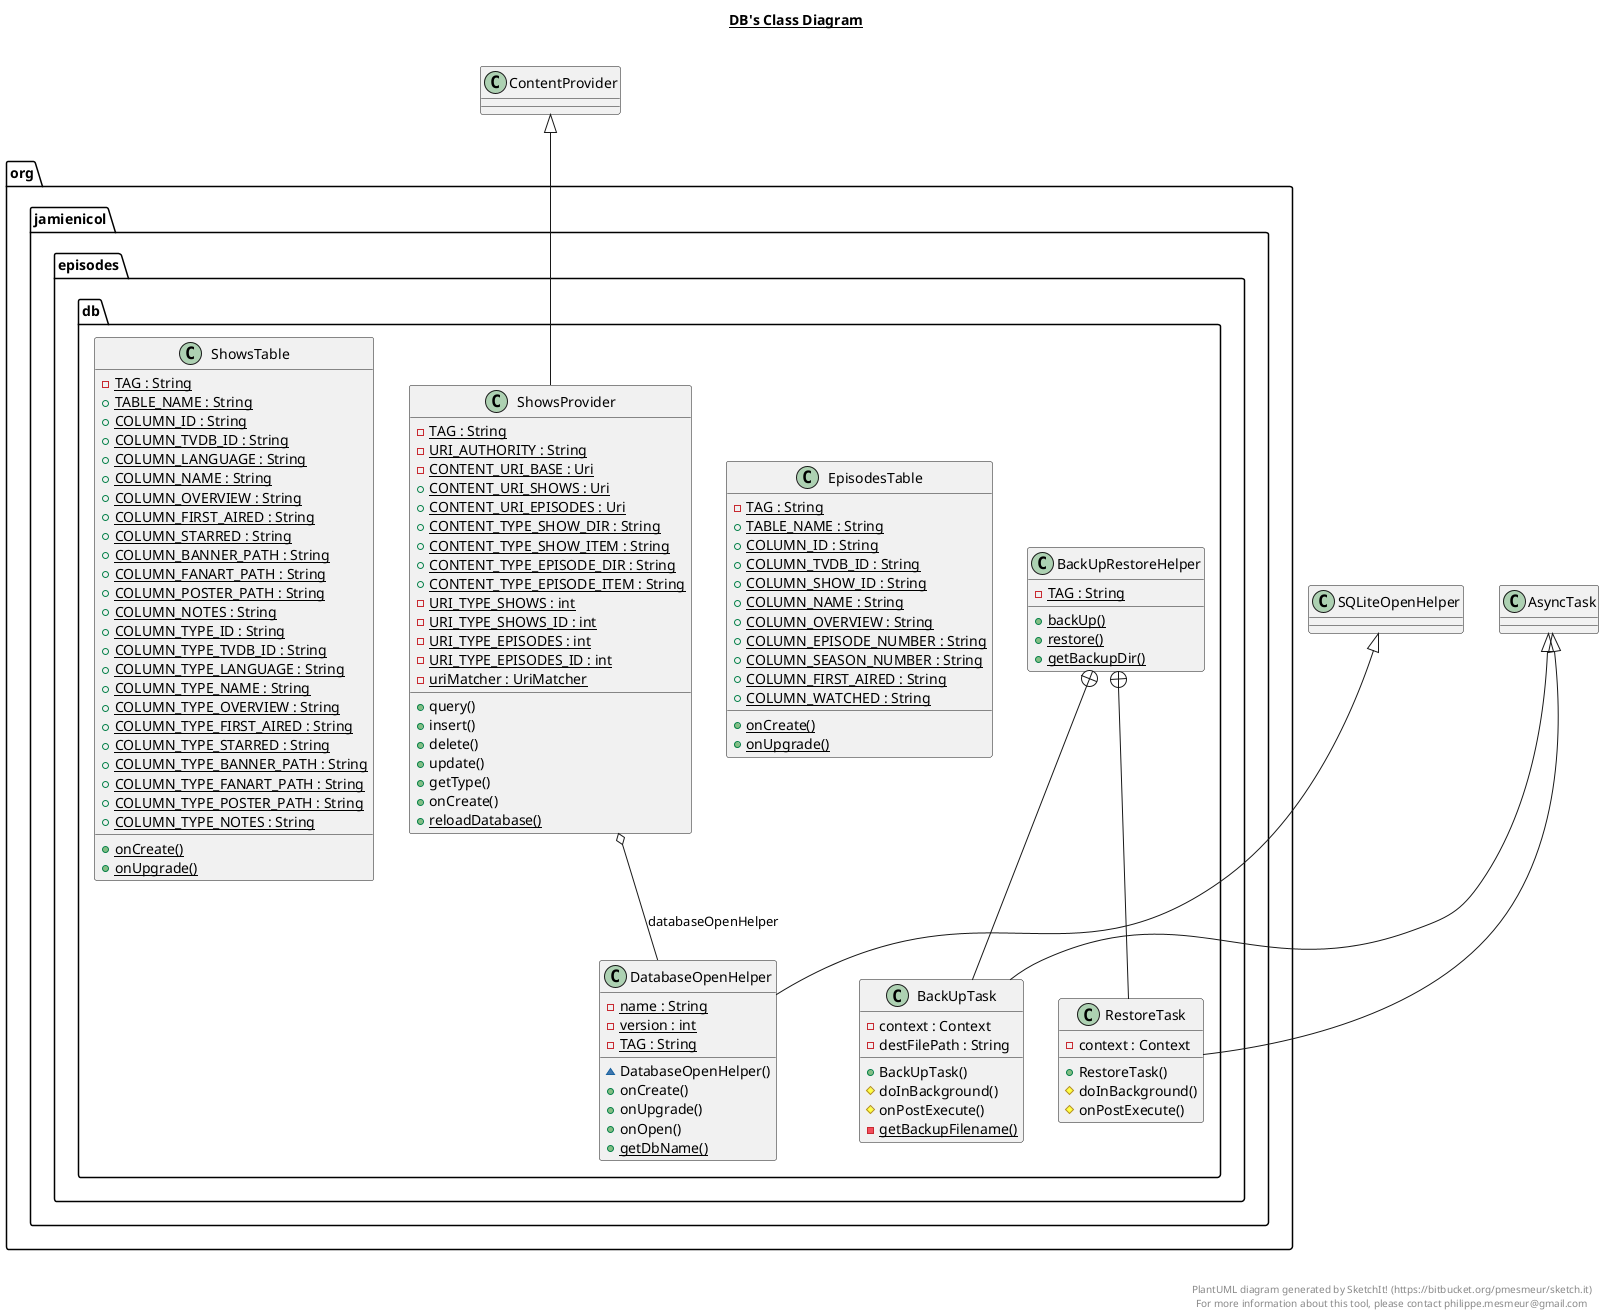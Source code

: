 @startuml

title __DB's Class Diagram__\n

  package org.jamienicol.episodes {
    package org.jamienicol.episodes.db {
      class BackUpRestoreHelper {
          {static} - TAG : String
          {static} + backUp()
          {static} + restore()
          {static} + getBackupDir()
      }
    }
  }
  

  package org.jamienicol.episodes {
    package org.jamienicol.episodes.db {
      class BackUpTask {
          - context : Context
          - destFilePath : String
          + BackUpTask()
          # doInBackground()
          # onPostExecute()
          {static} - getBackupFilename()
      }
    }
  }
  

  package org.jamienicol.episodes {
    package org.jamienicol.episodes.db {
      class RestoreTask {
          - context : Context
          + RestoreTask()
          # doInBackground()
          # onPostExecute()
      }
    }
  }
  

  package org.jamienicol.episodes {
    package org.jamienicol.episodes.db {
      class DatabaseOpenHelper {
          {static} - name : String
          {static} - version : int
          {static} - TAG : String
          ~ DatabaseOpenHelper()
          + onCreate()
          + onUpgrade()
          + onOpen()
          {static} + getDbName()
      }
    }
  }
  

  package org.jamienicol.episodes {
    package org.jamienicol.episodes.db {
      class EpisodesTable {
          {static} - TAG : String
          {static} + TABLE_NAME : String
          {static} + COLUMN_ID : String
          {static} + COLUMN_TVDB_ID : String
          {static} + COLUMN_SHOW_ID : String
          {static} + COLUMN_NAME : String
          {static} + COLUMN_OVERVIEW : String
          {static} + COLUMN_EPISODE_NUMBER : String
          {static} + COLUMN_SEASON_NUMBER : String
          {static} + COLUMN_FIRST_AIRED : String
          {static} + COLUMN_WATCHED : String
          {static} + onCreate()
          {static} + onUpgrade()
      }
    }
  }
  

  package org.jamienicol.episodes {
    package org.jamienicol.episodes.db {
      class ShowsProvider {
          {static} - TAG : String
          {static} - URI_AUTHORITY : String
          {static} - CONTENT_URI_BASE : Uri
          {static} + CONTENT_URI_SHOWS : Uri
          {static} + CONTENT_URI_EPISODES : Uri
          {static} + CONTENT_TYPE_SHOW_DIR : String
          {static} + CONTENT_TYPE_SHOW_ITEM : String
          {static} + CONTENT_TYPE_EPISODE_DIR : String
          {static} + CONTENT_TYPE_EPISODE_ITEM : String
          {static} - URI_TYPE_SHOWS : int
          {static} - URI_TYPE_SHOWS_ID : int
          {static} - URI_TYPE_EPISODES : int
          {static} - URI_TYPE_EPISODES_ID : int
          {static} - uriMatcher : UriMatcher
          + query()
          + insert()
          + delete()
          + update()
          + getType()
          + onCreate()
          {static} + reloadDatabase()
      }
    }
  }
  

  package org.jamienicol.episodes {
    package org.jamienicol.episodes.db {
      class ShowsTable {
          {static} - TAG : String
          {static} + TABLE_NAME : String
          {static} + COLUMN_ID : String
          {static} + COLUMN_TVDB_ID : String
          {static} + COLUMN_LANGUAGE : String
          {static} + COLUMN_NAME : String
          {static} + COLUMN_OVERVIEW : String
          {static} + COLUMN_FIRST_AIRED : String
          {static} + COLUMN_STARRED : String
          {static} + COLUMN_BANNER_PATH : String
          {static} + COLUMN_FANART_PATH : String
          {static} + COLUMN_POSTER_PATH : String
          {static} + COLUMN_NOTES : String
          {static} + COLUMN_TYPE_ID : String
          {static} + COLUMN_TYPE_TVDB_ID : String
          {static} + COLUMN_TYPE_LANGUAGE : String
          {static} + COLUMN_TYPE_NAME : String
          {static} + COLUMN_TYPE_OVERVIEW : String
          {static} + COLUMN_TYPE_FIRST_AIRED : String
          {static} + COLUMN_TYPE_STARRED : String
          {static} + COLUMN_TYPE_BANNER_PATH : String
          {static} + COLUMN_TYPE_FANART_PATH : String
          {static} + COLUMN_TYPE_POSTER_PATH : String
          {static} + COLUMN_TYPE_NOTES : String
          {static} + onCreate()
          {static} + onUpgrade()
      }
    }
  }
  

  BackUpRestoreHelper +-down- BackUpTask
  BackUpRestoreHelper +-down- RestoreTask
  BackUpTask -up-|> AsyncTask
  RestoreTask -up-|> AsyncTask
  DatabaseOpenHelper -up-|> SQLiteOpenHelper
  ShowsProvider -up-|> ContentProvider
  ShowsProvider o-- DatabaseOpenHelper : databaseOpenHelper


right footer


PlantUML diagram generated by SketchIt! (https://bitbucket.org/pmesmeur/sketch.it)
For more information about this tool, please contact philippe.mesmeur@gmail.com
endfooter

@enduml
